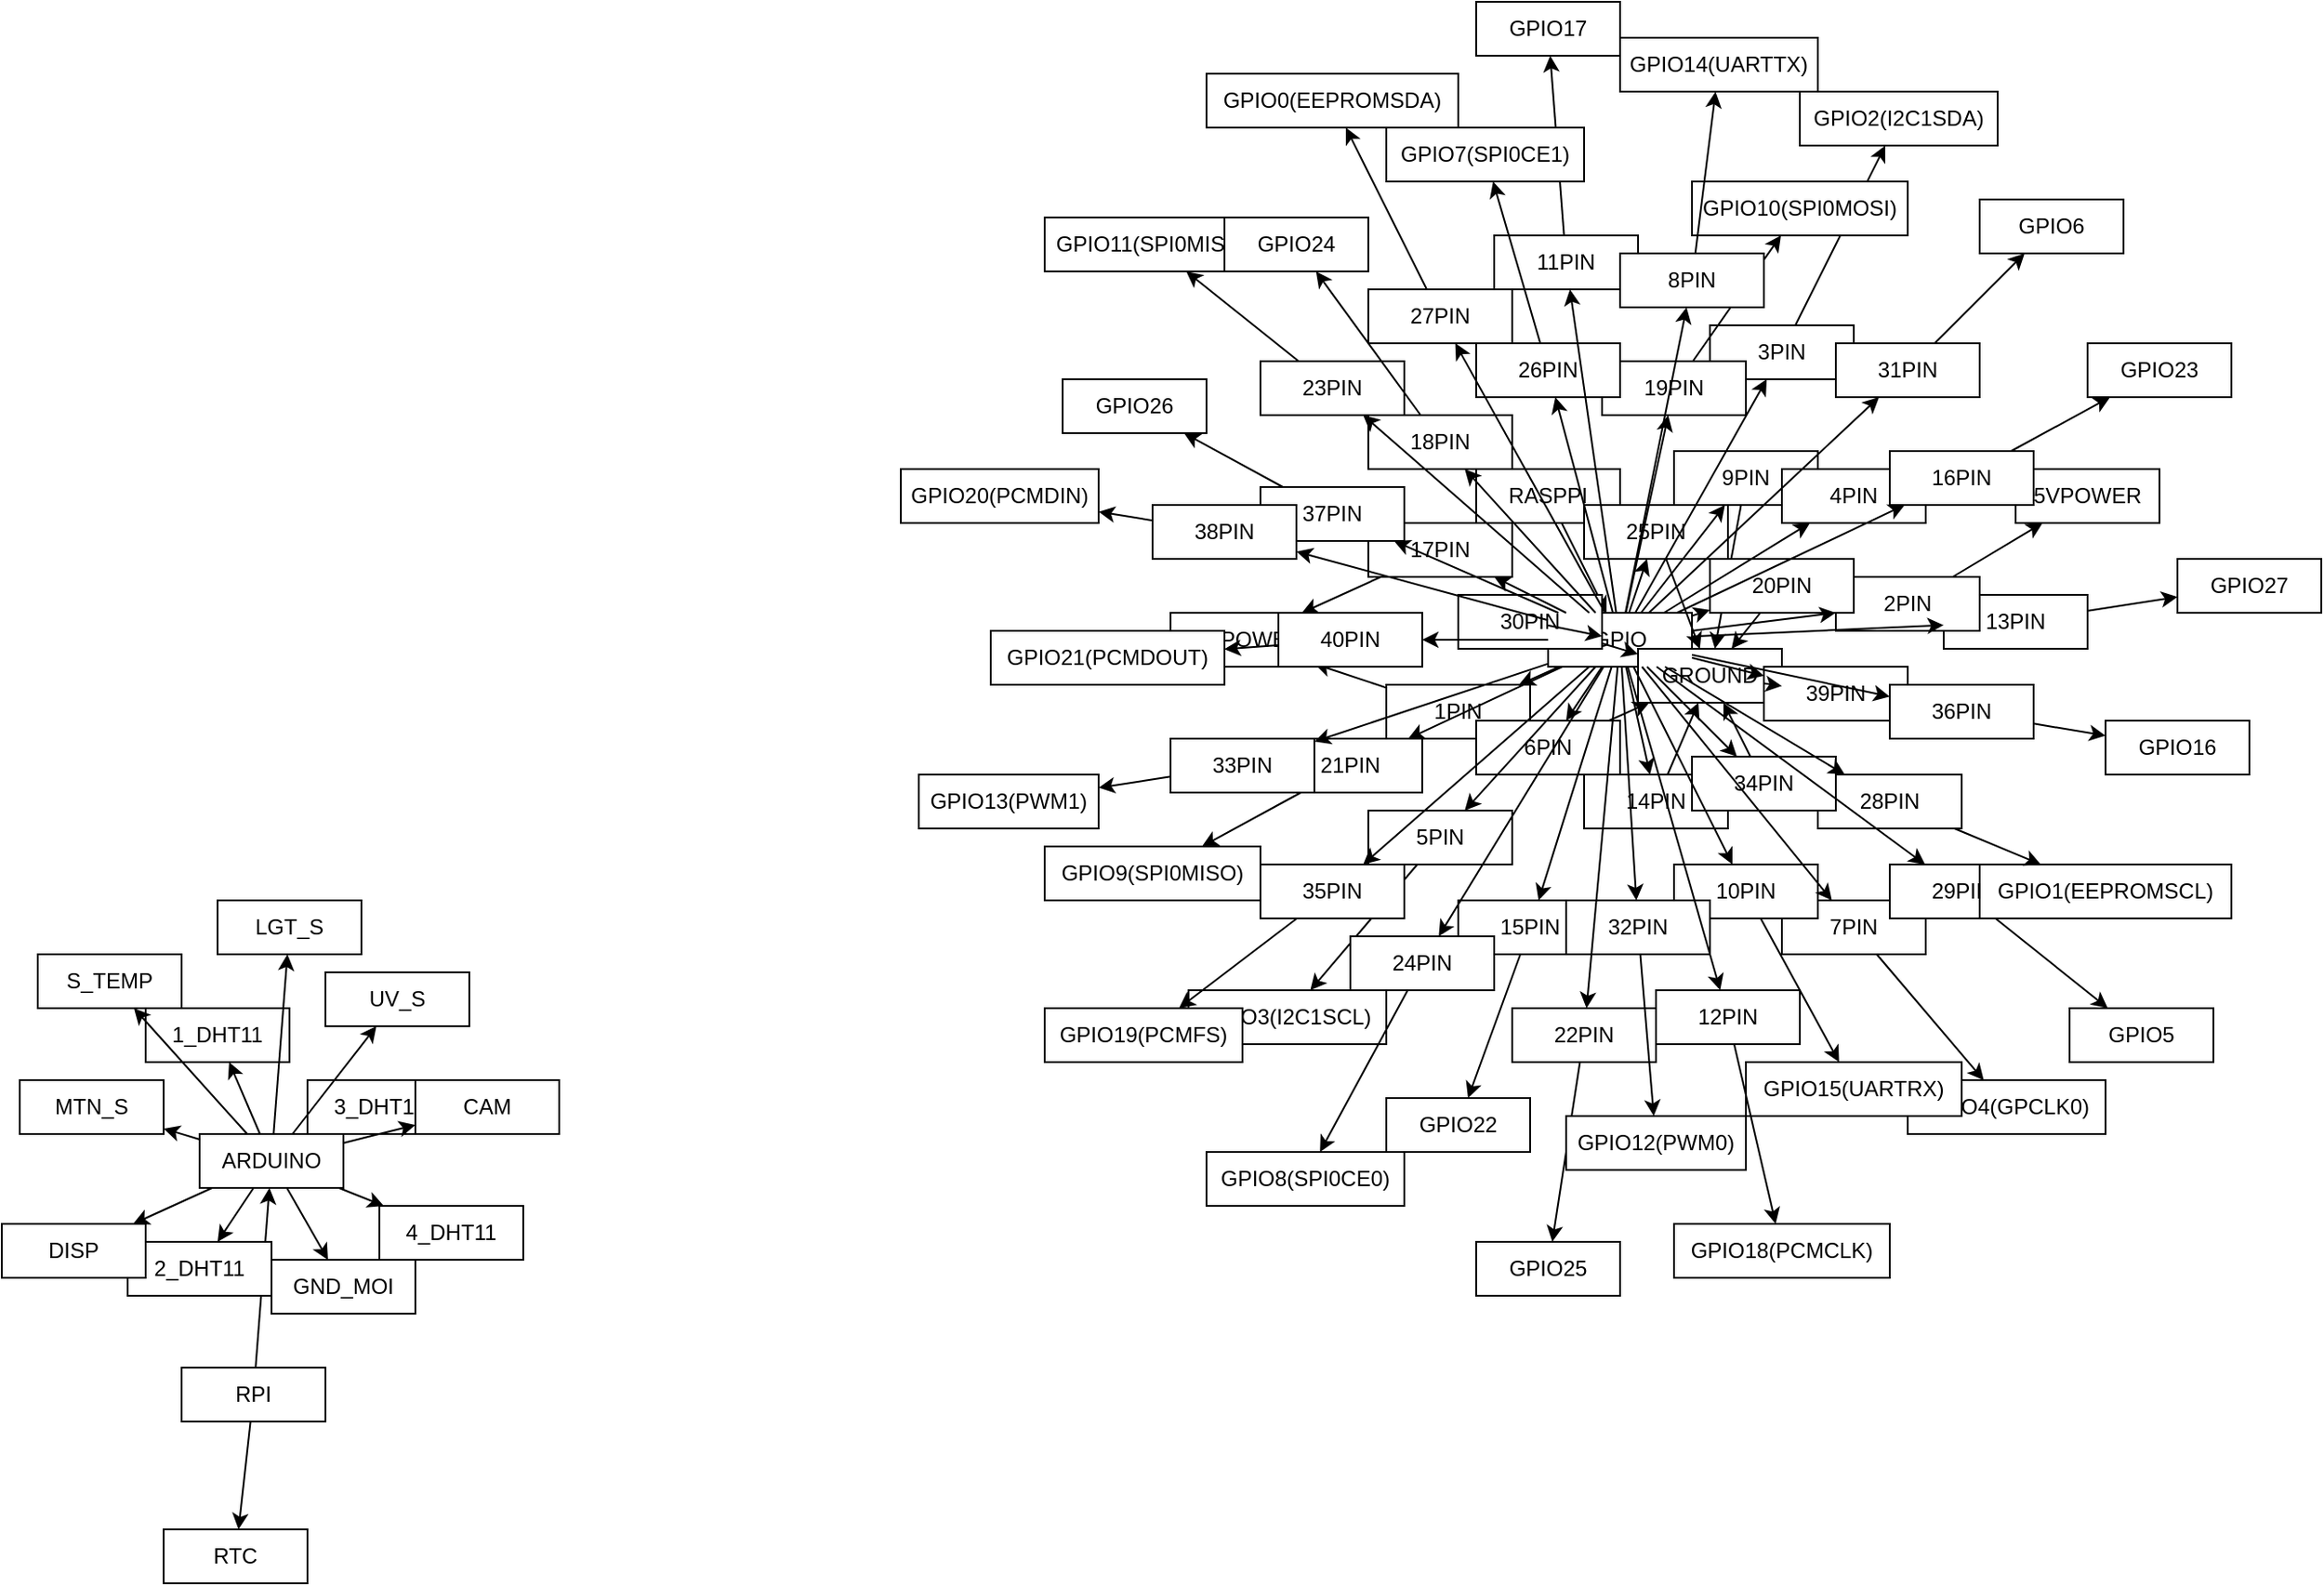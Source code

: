 <mxfile version="14.4.4" type="github">
  <diagram id="svGD0Zl9XuY4tjJWS1zV" name="Page-1">
    <mxGraphModel dx="2370" dy="1175" grid="1" gridSize="10" guides="1" tooltips="1" connect="1" arrows="1" fold="1" page="1" pageScale="1" pageWidth="850" pageHeight="1100" math="0" shadow="0">
      <root>
        <mxCell id="0" />
        <mxCell id="1" parent="0" />
        <mxCell id="pqWbWPmqw7E1unRh8ar--252" value="RASPPI" style="whiteSpace=wrap;html=1;" parent="1" vertex="1">
          <mxGeometry x="1030" y="336" width="80" height="30" as="geometry" />
        </mxCell>
        <mxCell id="pqWbWPmqw7E1unRh8ar--253" value="GPIO" style="whiteSpace=wrap;html=1;" parent="1" vertex="1">
          <mxGeometry x="1070" y="416" width="80" height="30" as="geometry" />
        </mxCell>
        <mxCell id="pqWbWPmqw7E1unRh8ar--254" value="" style="noEdgeStyle=1;" parent="1" source="pqWbWPmqw7E1unRh8ar--252" target="pqWbWPmqw7E1unRh8ar--253" edge="1">
          <mxGeometry x="-2846" y="-250" as="geometry" />
        </mxCell>
        <mxCell id="pqWbWPmqw7E1unRh8ar--255" value="1PIN" style="whiteSpace=wrap;html=1;" parent="1" vertex="1">
          <mxGeometry x="980" y="456" width="80" height="30" as="geometry" />
        </mxCell>
        <mxCell id="pqWbWPmqw7E1unRh8ar--256" value="3V3POWER" style="whiteSpace=wrap;html=1;" parent="1" vertex="1">
          <mxGeometry x="860" y="416" width="80" height="30" as="geometry" />
        </mxCell>
        <mxCell id="pqWbWPmqw7E1unRh8ar--257" value="" style="noEdgeStyle=1;" parent="1" source="pqWbWPmqw7E1unRh8ar--255" target="pqWbWPmqw7E1unRh8ar--256" edge="1">
          <mxGeometry x="-2846" y="-250" as="geometry" />
        </mxCell>
        <mxCell id="pqWbWPmqw7E1unRh8ar--258" value="3PIN" style="whiteSpace=wrap;html=1;" parent="1" vertex="1">
          <mxGeometry x="1160" y="256" width="80" height="30" as="geometry" />
        </mxCell>
        <mxCell id="pqWbWPmqw7E1unRh8ar--259" value="GPIO2(I2C1SDA)" style="whiteSpace=wrap;html=1;" parent="1" vertex="1">
          <mxGeometry x="1210" y="126" width="110" height="30" as="geometry" />
        </mxCell>
        <mxCell id="pqWbWPmqw7E1unRh8ar--260" value="" style="noEdgeStyle=1;" parent="1" source="pqWbWPmqw7E1unRh8ar--258" target="pqWbWPmqw7E1unRh8ar--259" edge="1">
          <mxGeometry x="-2846" y="-250" as="geometry" />
        </mxCell>
        <mxCell id="pqWbWPmqw7E1unRh8ar--261" value="5PIN" style="whiteSpace=wrap;html=1;" parent="1" vertex="1">
          <mxGeometry x="970" y="526" width="80" height="30" as="geometry" />
        </mxCell>
        <mxCell id="pqWbWPmqw7E1unRh8ar--262" value="GPIO3(I2C1SCL)" style="whiteSpace=wrap;html=1;" parent="1" vertex="1">
          <mxGeometry x="870" y="626" width="110" height="30" as="geometry" />
        </mxCell>
        <mxCell id="pqWbWPmqw7E1unRh8ar--263" value="" style="noEdgeStyle=1;" parent="1" source="pqWbWPmqw7E1unRh8ar--261" target="pqWbWPmqw7E1unRh8ar--262" edge="1">
          <mxGeometry x="-2846" y="-250" as="geometry" />
        </mxCell>
        <mxCell id="pqWbWPmqw7E1unRh8ar--264" value="7PIN" style="whiteSpace=wrap;html=1;" parent="1" vertex="1">
          <mxGeometry x="1200" y="576" width="80" height="30" as="geometry" />
        </mxCell>
        <mxCell id="pqWbWPmqw7E1unRh8ar--265" value="GPIO4(GPCLK0)" style="whiteSpace=wrap;html=1;" parent="1" vertex="1">
          <mxGeometry x="1270" y="676" width="110" height="30" as="geometry" />
        </mxCell>
        <mxCell id="pqWbWPmqw7E1unRh8ar--266" value="" style="noEdgeStyle=1;" parent="1" source="pqWbWPmqw7E1unRh8ar--264" target="pqWbWPmqw7E1unRh8ar--265" edge="1">
          <mxGeometry x="-2846" y="-250" as="geometry" />
        </mxCell>
        <mxCell id="pqWbWPmqw7E1unRh8ar--267" value="9PIN" style="whiteSpace=wrap;html=1;" parent="1" vertex="1">
          <mxGeometry x="1140" y="326" width="80" height="30" as="geometry" />
        </mxCell>
        <mxCell id="pqWbWPmqw7E1unRh8ar--268" value="GROUND" style="whiteSpace=wrap;html=1;" parent="1" vertex="1">
          <mxGeometry x="1120" y="436" width="80" height="30" as="geometry" />
        </mxCell>
        <mxCell id="pqWbWPmqw7E1unRh8ar--269" value="" style="noEdgeStyle=1;" parent="1" source="pqWbWPmqw7E1unRh8ar--267" target="pqWbWPmqw7E1unRh8ar--268" edge="1">
          <mxGeometry x="-2846" y="-250" as="geometry" />
        </mxCell>
        <mxCell id="pqWbWPmqw7E1unRh8ar--270" value="11PIN" style="whiteSpace=wrap;html=1;" parent="1" vertex="1">
          <mxGeometry x="1040" y="206" width="80" height="30" as="geometry" />
        </mxCell>
        <mxCell id="pqWbWPmqw7E1unRh8ar--271" value="GPIO17" style="whiteSpace=wrap;html=1;" parent="1" vertex="1">
          <mxGeometry x="1030" y="76" width="80" height="30" as="geometry" />
        </mxCell>
        <mxCell id="pqWbWPmqw7E1unRh8ar--272" value="" style="noEdgeStyle=1;" parent="1" source="pqWbWPmqw7E1unRh8ar--270" target="pqWbWPmqw7E1unRh8ar--271" edge="1">
          <mxGeometry x="-2846" y="-250" as="geometry" />
        </mxCell>
        <mxCell id="pqWbWPmqw7E1unRh8ar--273" value="13PIN" style="whiteSpace=wrap;html=1;" parent="1" vertex="1">
          <mxGeometry x="1290" y="406" width="80" height="30" as="geometry" />
        </mxCell>
        <mxCell id="pqWbWPmqw7E1unRh8ar--274" value="GPIO27" style="whiteSpace=wrap;html=1;" parent="1" vertex="1">
          <mxGeometry x="1420" y="386" width="80" height="30" as="geometry" />
        </mxCell>
        <mxCell id="pqWbWPmqw7E1unRh8ar--275" value="" style="noEdgeStyle=1;" parent="1" source="pqWbWPmqw7E1unRh8ar--273" target="pqWbWPmqw7E1unRh8ar--274" edge="1">
          <mxGeometry x="-2846" y="-250" as="geometry" />
        </mxCell>
        <mxCell id="pqWbWPmqw7E1unRh8ar--276" value="15PIN" style="whiteSpace=wrap;html=1;" parent="1" vertex="1">
          <mxGeometry x="1020" y="576" width="80" height="30" as="geometry" />
        </mxCell>
        <mxCell id="pqWbWPmqw7E1unRh8ar--277" value="GPIO22" style="whiteSpace=wrap;html=1;" parent="1" vertex="1">
          <mxGeometry x="980" y="686" width="80" height="30" as="geometry" />
        </mxCell>
        <mxCell id="pqWbWPmqw7E1unRh8ar--278" value="" style="noEdgeStyle=1;" parent="1" source="pqWbWPmqw7E1unRh8ar--276" target="pqWbWPmqw7E1unRh8ar--277" edge="1">
          <mxGeometry x="-2846" y="-250" as="geometry" />
        </mxCell>
        <mxCell id="pqWbWPmqw7E1unRh8ar--279" value="17PIN" style="whiteSpace=wrap;html=1;" parent="1" vertex="1">
          <mxGeometry x="970" y="366" width="80" height="30" as="geometry" />
        </mxCell>
        <mxCell id="pqWbWPmqw7E1unRh8ar--280" value="" style="noEdgeStyle=1;" parent="1" source="pqWbWPmqw7E1unRh8ar--279" target="pqWbWPmqw7E1unRh8ar--256" edge="1">
          <mxGeometry x="-2846" y="-250" as="geometry" />
        </mxCell>
        <mxCell id="pqWbWPmqw7E1unRh8ar--281" value="19PIN" style="whiteSpace=wrap;html=1;" parent="1" vertex="1">
          <mxGeometry x="1100" y="276" width="80" height="30" as="geometry" />
        </mxCell>
        <mxCell id="pqWbWPmqw7E1unRh8ar--282" value="GPIO10(SPI0MOSI)" style="whiteSpace=wrap;html=1;" parent="1" vertex="1">
          <mxGeometry x="1150" y="176" width="120" height="30" as="geometry" />
        </mxCell>
        <mxCell id="pqWbWPmqw7E1unRh8ar--283" value="" style="noEdgeStyle=1;" parent="1" source="pqWbWPmqw7E1unRh8ar--281" target="pqWbWPmqw7E1unRh8ar--282" edge="1">
          <mxGeometry x="-2846" y="-250" as="geometry" />
        </mxCell>
        <mxCell id="pqWbWPmqw7E1unRh8ar--284" value="21PIN" style="whiteSpace=wrap;html=1;" parent="1" vertex="1">
          <mxGeometry x="920" y="486" width="80" height="30" as="geometry" />
        </mxCell>
        <mxCell id="pqWbWPmqw7E1unRh8ar--285" value="GPIO9(SPI0MISO)" style="whiteSpace=wrap;html=1;" parent="1" vertex="1">
          <mxGeometry x="790" y="546" width="120" height="30" as="geometry" />
        </mxCell>
        <mxCell id="pqWbWPmqw7E1unRh8ar--286" value="" style="noEdgeStyle=1;" parent="1" source="pqWbWPmqw7E1unRh8ar--284" target="pqWbWPmqw7E1unRh8ar--285" edge="1">
          <mxGeometry x="-2846" y="-250" as="geometry" />
        </mxCell>
        <mxCell id="pqWbWPmqw7E1unRh8ar--287" value="23PIN" style="whiteSpace=wrap;html=1;" parent="1" vertex="1">
          <mxGeometry x="910" y="276" width="80" height="30" as="geometry" />
        </mxCell>
        <mxCell id="pqWbWPmqw7E1unRh8ar--288" value="GPIO11(SPI0MISO)" style="whiteSpace=wrap;html=1;" parent="1" vertex="1">
          <mxGeometry x="790" y="196" width="120" height="30" as="geometry" />
        </mxCell>
        <mxCell id="pqWbWPmqw7E1unRh8ar--289" value="" style="noEdgeStyle=1;" parent="1" source="pqWbWPmqw7E1unRh8ar--287" target="pqWbWPmqw7E1unRh8ar--288" edge="1">
          <mxGeometry x="-2846" y="-250" as="geometry" />
        </mxCell>
        <mxCell id="pqWbWPmqw7E1unRh8ar--290" value="25PIN" style="whiteSpace=wrap;html=1;" parent="1" vertex="1">
          <mxGeometry x="1090" y="356" width="80" height="30" as="geometry" />
        </mxCell>
        <mxCell id="pqWbWPmqw7E1unRh8ar--291" value="" style="noEdgeStyle=1;" parent="1" source="pqWbWPmqw7E1unRh8ar--290" target="pqWbWPmqw7E1unRh8ar--268" edge="1">
          <mxGeometry x="-2846" y="-250" as="geometry" />
        </mxCell>
        <mxCell id="pqWbWPmqw7E1unRh8ar--292" value="27PIN" style="whiteSpace=wrap;html=1;" parent="1" vertex="1">
          <mxGeometry x="970" y="236" width="80" height="30" as="geometry" />
        </mxCell>
        <mxCell id="pqWbWPmqw7E1unRh8ar--293" value="GPIO0(EEPROMSDA)" style="whiteSpace=wrap;html=1;" parent="1" vertex="1">
          <mxGeometry x="880" y="116" width="140" height="30" as="geometry" />
        </mxCell>
        <mxCell id="pqWbWPmqw7E1unRh8ar--294" value="" style="noEdgeStyle=1;" parent="1" source="pqWbWPmqw7E1unRh8ar--292" target="pqWbWPmqw7E1unRh8ar--293" edge="1">
          <mxGeometry x="-2846" y="-250" as="geometry" />
        </mxCell>
        <mxCell id="pqWbWPmqw7E1unRh8ar--295" value="29PIN" style="whiteSpace=wrap;html=1;" parent="1" vertex="1">
          <mxGeometry x="1260" y="556" width="80" height="30" as="geometry" />
        </mxCell>
        <mxCell id="pqWbWPmqw7E1unRh8ar--296" value="GPIO5" style="whiteSpace=wrap;html=1;" parent="1" vertex="1">
          <mxGeometry x="1360" y="636" width="80" height="30" as="geometry" />
        </mxCell>
        <mxCell id="pqWbWPmqw7E1unRh8ar--297" value="" style="noEdgeStyle=1;" parent="1" source="pqWbWPmqw7E1unRh8ar--295" target="pqWbWPmqw7E1unRh8ar--296" edge="1">
          <mxGeometry x="-2846" y="-250" as="geometry" />
        </mxCell>
        <mxCell id="pqWbWPmqw7E1unRh8ar--298" value="31PIN" style="whiteSpace=wrap;html=1;" parent="1" vertex="1">
          <mxGeometry x="1230" y="266" width="80" height="30" as="geometry" />
        </mxCell>
        <mxCell id="pqWbWPmqw7E1unRh8ar--299" value="GPIO6" style="whiteSpace=wrap;html=1;" parent="1" vertex="1">
          <mxGeometry x="1310" y="186" width="80" height="30" as="geometry" />
        </mxCell>
        <mxCell id="pqWbWPmqw7E1unRh8ar--300" value="" style="noEdgeStyle=1;" parent="1" source="pqWbWPmqw7E1unRh8ar--298" target="pqWbWPmqw7E1unRh8ar--299" edge="1">
          <mxGeometry x="-2846" y="-250" as="geometry" />
        </mxCell>
        <mxCell id="pqWbWPmqw7E1unRh8ar--301" value="33PIN" style="whiteSpace=wrap;html=1;" parent="1" vertex="1">
          <mxGeometry x="860" y="486" width="80" height="30" as="geometry" />
        </mxCell>
        <mxCell id="pqWbWPmqw7E1unRh8ar--302" value="GPIO13(PWM1)" style="whiteSpace=wrap;html=1;" parent="1" vertex="1">
          <mxGeometry x="720" y="506" width="100" height="30" as="geometry" />
        </mxCell>
        <mxCell id="pqWbWPmqw7E1unRh8ar--303" value="" style="noEdgeStyle=1;" parent="1" source="pqWbWPmqw7E1unRh8ar--301" target="pqWbWPmqw7E1unRh8ar--302" edge="1">
          <mxGeometry x="-2846" y="-250" as="geometry" />
        </mxCell>
        <mxCell id="pqWbWPmqw7E1unRh8ar--304" value="35PIN" style="whiteSpace=wrap;html=1;" parent="1" vertex="1">
          <mxGeometry x="910" y="556" width="80" height="30" as="geometry" />
        </mxCell>
        <mxCell id="pqWbWPmqw7E1unRh8ar--305" value="GPIO19(PCMFS)" style="whiteSpace=wrap;html=1;" parent="1" vertex="1">
          <mxGeometry x="790" y="636" width="110" height="30" as="geometry" />
        </mxCell>
        <mxCell id="pqWbWPmqw7E1unRh8ar--306" value="" style="noEdgeStyle=1;" parent="1" source="pqWbWPmqw7E1unRh8ar--304" target="pqWbWPmqw7E1unRh8ar--305" edge="1">
          <mxGeometry x="-2846" y="-250" as="geometry" />
        </mxCell>
        <mxCell id="pqWbWPmqw7E1unRh8ar--307" value="37PIN" style="whiteSpace=wrap;html=1;" parent="1" vertex="1">
          <mxGeometry x="910" y="346" width="80" height="30" as="geometry" />
        </mxCell>
        <mxCell id="pqWbWPmqw7E1unRh8ar--308" value="GPIO26" style="whiteSpace=wrap;html=1;" parent="1" vertex="1">
          <mxGeometry x="800" y="286" width="80" height="30" as="geometry" />
        </mxCell>
        <mxCell id="pqWbWPmqw7E1unRh8ar--309" value="" style="noEdgeStyle=1;" parent="1" source="pqWbWPmqw7E1unRh8ar--307" target="pqWbWPmqw7E1unRh8ar--308" edge="1">
          <mxGeometry x="-2846" y="-250" as="geometry" />
        </mxCell>
        <mxCell id="pqWbWPmqw7E1unRh8ar--310" value="39PIN" style="whiteSpace=wrap;html=1;" parent="1" vertex="1">
          <mxGeometry x="1190" y="446" width="80" height="30" as="geometry" />
        </mxCell>
        <mxCell id="pqWbWPmqw7E1unRh8ar--311" value="" style="noEdgeStyle=1;" parent="1" source="pqWbWPmqw7E1unRh8ar--310" target="pqWbWPmqw7E1unRh8ar--268" edge="1">
          <mxGeometry x="-2846" y="-250" as="geometry" />
        </mxCell>
        <mxCell id="pqWbWPmqw7E1unRh8ar--312" value="2PIN" style="whiteSpace=wrap;html=1;" parent="1" vertex="1">
          <mxGeometry x="1230" y="396" width="80" height="30" as="geometry" />
        </mxCell>
        <mxCell id="pqWbWPmqw7E1unRh8ar--313" value="5VPOWER" style="whiteSpace=wrap;html=1;" parent="1" vertex="1">
          <mxGeometry x="1330" y="336" width="80" height="30" as="geometry" />
        </mxCell>
        <mxCell id="pqWbWPmqw7E1unRh8ar--314" value="" style="noEdgeStyle=1;" parent="1" source="pqWbWPmqw7E1unRh8ar--312" target="pqWbWPmqw7E1unRh8ar--313" edge="1">
          <mxGeometry x="-2846" y="-250" as="geometry" />
        </mxCell>
        <mxCell id="pqWbWPmqw7E1unRh8ar--315" value="4PIN" style="whiteSpace=wrap;html=1;" parent="1" vertex="1">
          <mxGeometry x="1200" y="336" width="80" height="30" as="geometry" />
        </mxCell>
        <mxCell id="pqWbWPmqw7E1unRh8ar--316" value="" style="noEdgeStyle=1;" parent="1" source="pqWbWPmqw7E1unRh8ar--315" target="pqWbWPmqw7E1unRh8ar--313" edge="1">
          <mxGeometry x="-2846" y="-250" as="geometry" />
        </mxCell>
        <mxCell id="pqWbWPmqw7E1unRh8ar--317" value="6PIN" style="whiteSpace=wrap;html=1;" parent="1" vertex="1">
          <mxGeometry x="1030" y="476" width="80" height="30" as="geometry" />
        </mxCell>
        <mxCell id="pqWbWPmqw7E1unRh8ar--318" value="" style="noEdgeStyle=1;" parent="1" source="pqWbWPmqw7E1unRh8ar--317" target="pqWbWPmqw7E1unRh8ar--268" edge="1">
          <mxGeometry x="-2846" y="-250" as="geometry" />
        </mxCell>
        <mxCell id="pqWbWPmqw7E1unRh8ar--319" value="8PIN" style="whiteSpace=wrap;html=1;" parent="1" vertex="1">
          <mxGeometry x="1110" y="216" width="80" height="30" as="geometry" />
        </mxCell>
        <mxCell id="pqWbWPmqw7E1unRh8ar--320" value="GPIO14(UARTTX)" style="whiteSpace=wrap;html=1;" parent="1" vertex="1">
          <mxGeometry x="1110" y="96" width="110" height="30" as="geometry" />
        </mxCell>
        <mxCell id="pqWbWPmqw7E1unRh8ar--321" value="" style="noEdgeStyle=1;" parent="1" source="pqWbWPmqw7E1unRh8ar--319" target="pqWbWPmqw7E1unRh8ar--320" edge="1">
          <mxGeometry x="-2846" y="-250" as="geometry" />
        </mxCell>
        <mxCell id="pqWbWPmqw7E1unRh8ar--322" value="10PIN" style="whiteSpace=wrap;html=1;" parent="1" vertex="1">
          <mxGeometry x="1140" y="556" width="80" height="30" as="geometry" />
        </mxCell>
        <mxCell id="pqWbWPmqw7E1unRh8ar--323" value="GPIO15(UARTRX)" style="whiteSpace=wrap;html=1;" parent="1" vertex="1">
          <mxGeometry x="1180" y="666" width="120" height="30" as="geometry" />
        </mxCell>
        <mxCell id="pqWbWPmqw7E1unRh8ar--324" value="" style="noEdgeStyle=1;" parent="1" source="pqWbWPmqw7E1unRh8ar--322" target="pqWbWPmqw7E1unRh8ar--323" edge="1">
          <mxGeometry x="-2846" y="-250" as="geometry" />
        </mxCell>
        <mxCell id="pqWbWPmqw7E1unRh8ar--325" value="12PIN" style="whiteSpace=wrap;html=1;" parent="1" vertex="1">
          <mxGeometry x="1130" y="626" width="80" height="30" as="geometry" />
        </mxCell>
        <mxCell id="pqWbWPmqw7E1unRh8ar--326" value="GPIO18(PCMCLK)" style="whiteSpace=wrap;html=1;" parent="1" vertex="1">
          <mxGeometry x="1140" y="756" width="120" height="30" as="geometry" />
        </mxCell>
        <mxCell id="pqWbWPmqw7E1unRh8ar--327" value="" style="noEdgeStyle=1;" parent="1" source="pqWbWPmqw7E1unRh8ar--325" target="pqWbWPmqw7E1unRh8ar--326" edge="1">
          <mxGeometry x="-2846" y="-250" as="geometry" />
        </mxCell>
        <mxCell id="pqWbWPmqw7E1unRh8ar--328" value="14PIN" style="whiteSpace=wrap;html=1;" parent="1" vertex="1">
          <mxGeometry x="1090" y="506" width="80" height="30" as="geometry" />
        </mxCell>
        <mxCell id="pqWbWPmqw7E1unRh8ar--329" value="" style="noEdgeStyle=1;" parent="1" source="pqWbWPmqw7E1unRh8ar--328" target="pqWbWPmqw7E1unRh8ar--268" edge="1">
          <mxGeometry x="-2846" y="-250" as="geometry" />
        </mxCell>
        <mxCell id="pqWbWPmqw7E1unRh8ar--330" value="16PIN" style="whiteSpace=wrap;html=1;" parent="1" vertex="1">
          <mxGeometry x="1260" y="326" width="80" height="30" as="geometry" />
        </mxCell>
        <mxCell id="pqWbWPmqw7E1unRh8ar--331" value="GPIO23" style="whiteSpace=wrap;html=1;" parent="1" vertex="1">
          <mxGeometry x="1370" y="266" width="80" height="30" as="geometry" />
        </mxCell>
        <mxCell id="pqWbWPmqw7E1unRh8ar--332" value="" style="noEdgeStyle=1;" parent="1" source="pqWbWPmqw7E1unRh8ar--330" target="pqWbWPmqw7E1unRh8ar--331" edge="1">
          <mxGeometry x="-2846" y="-250" as="geometry" />
        </mxCell>
        <mxCell id="pqWbWPmqw7E1unRh8ar--333" value="18PIN" style="whiteSpace=wrap;html=1;" parent="1" vertex="1">
          <mxGeometry x="970" y="306" width="80" height="30" as="geometry" />
        </mxCell>
        <mxCell id="pqWbWPmqw7E1unRh8ar--334" value="GPIO24" style="whiteSpace=wrap;html=1;" parent="1" vertex="1">
          <mxGeometry x="890" y="196" width="80" height="30" as="geometry" />
        </mxCell>
        <mxCell id="pqWbWPmqw7E1unRh8ar--335" value="" style="noEdgeStyle=1;" parent="1" source="pqWbWPmqw7E1unRh8ar--333" target="pqWbWPmqw7E1unRh8ar--334" edge="1">
          <mxGeometry x="-2846" y="-250" as="geometry" />
        </mxCell>
        <mxCell id="pqWbWPmqw7E1unRh8ar--336" value="20PIN" style="whiteSpace=wrap;html=1;" parent="1" vertex="1">
          <mxGeometry x="1160" y="386" width="80" height="30" as="geometry" />
        </mxCell>
        <mxCell id="pqWbWPmqw7E1unRh8ar--337" value="" style="noEdgeStyle=1;" parent="1" source="pqWbWPmqw7E1unRh8ar--336" target="pqWbWPmqw7E1unRh8ar--268" edge="1">
          <mxGeometry x="-2846" y="-250" as="geometry" />
        </mxCell>
        <mxCell id="pqWbWPmqw7E1unRh8ar--338" value="22PIN" style="whiteSpace=wrap;html=1;" parent="1" vertex="1">
          <mxGeometry x="1050" y="636" width="80" height="30" as="geometry" />
        </mxCell>
        <mxCell id="pqWbWPmqw7E1unRh8ar--339" value="GPIO25" style="whiteSpace=wrap;html=1;" parent="1" vertex="1">
          <mxGeometry x="1030" y="766" width="80" height="30" as="geometry" />
        </mxCell>
        <mxCell id="pqWbWPmqw7E1unRh8ar--340" value="" style="noEdgeStyle=1;" parent="1" source="pqWbWPmqw7E1unRh8ar--338" target="pqWbWPmqw7E1unRh8ar--339" edge="1">
          <mxGeometry x="-2846" y="-250" as="geometry" />
        </mxCell>
        <mxCell id="pqWbWPmqw7E1unRh8ar--341" value="24PIN" style="whiteSpace=wrap;html=1;" parent="1" vertex="1">
          <mxGeometry x="960" y="596" width="80" height="30" as="geometry" />
        </mxCell>
        <mxCell id="pqWbWPmqw7E1unRh8ar--342" value="GPIO8(SPI0CE0)" style="whiteSpace=wrap;html=1;" parent="1" vertex="1">
          <mxGeometry x="880" y="716" width="110" height="30" as="geometry" />
        </mxCell>
        <mxCell id="pqWbWPmqw7E1unRh8ar--343" value="" style="noEdgeStyle=1;" parent="1" source="pqWbWPmqw7E1unRh8ar--341" target="pqWbWPmqw7E1unRh8ar--342" edge="1">
          <mxGeometry x="-2846" y="-250" as="geometry" />
        </mxCell>
        <mxCell id="pqWbWPmqw7E1unRh8ar--344" value="26PIN" style="whiteSpace=wrap;html=1;" parent="1" vertex="1">
          <mxGeometry x="1030" y="266" width="80" height="30" as="geometry" />
        </mxCell>
        <mxCell id="pqWbWPmqw7E1unRh8ar--345" value="GPIO7(SPI0CE1)" style="whiteSpace=wrap;html=1;" parent="1" vertex="1">
          <mxGeometry x="980" y="146" width="110" height="30" as="geometry" />
        </mxCell>
        <mxCell id="pqWbWPmqw7E1unRh8ar--346" value="" style="noEdgeStyle=1;" parent="1" source="pqWbWPmqw7E1unRh8ar--344" target="pqWbWPmqw7E1unRh8ar--345" edge="1">
          <mxGeometry x="-2846" y="-250" as="geometry" />
        </mxCell>
        <mxCell id="pqWbWPmqw7E1unRh8ar--347" value="28PIN" style="whiteSpace=wrap;html=1;" parent="1" vertex="1">
          <mxGeometry x="1220" y="506" width="80" height="30" as="geometry" />
        </mxCell>
        <mxCell id="pqWbWPmqw7E1unRh8ar--348" value="GPIO1(EEPROMSCL)" style="whiteSpace=wrap;html=1;" parent="1" vertex="1">
          <mxGeometry x="1310" y="556" width="140" height="30" as="geometry" />
        </mxCell>
        <mxCell id="pqWbWPmqw7E1unRh8ar--349" value="" style="noEdgeStyle=1;" parent="1" source="pqWbWPmqw7E1unRh8ar--347" target="pqWbWPmqw7E1unRh8ar--348" edge="1">
          <mxGeometry x="-2846" y="-250" as="geometry" />
        </mxCell>
        <mxCell id="pqWbWPmqw7E1unRh8ar--350" value="30PIN" style="whiteSpace=wrap;html=1;" parent="1" vertex="1">
          <mxGeometry x="1020" y="406" width="80" height="30" as="geometry" />
        </mxCell>
        <mxCell id="pqWbWPmqw7E1unRh8ar--351" value="" style="noEdgeStyle=1;" parent="1" source="pqWbWPmqw7E1unRh8ar--350" target="pqWbWPmqw7E1unRh8ar--268" edge="1">
          <mxGeometry x="-2846" y="-250" as="geometry" />
        </mxCell>
        <mxCell id="pqWbWPmqw7E1unRh8ar--352" value="32PIN" style="whiteSpace=wrap;html=1;" parent="1" vertex="1">
          <mxGeometry x="1080" y="576" width="80" height="30" as="geometry" />
        </mxCell>
        <mxCell id="pqWbWPmqw7E1unRh8ar--353" value="GPIO12(PWM0)" style="whiteSpace=wrap;html=1;" parent="1" vertex="1">
          <mxGeometry x="1080" y="696" width="100" height="30" as="geometry" />
        </mxCell>
        <mxCell id="pqWbWPmqw7E1unRh8ar--354" value="" style="noEdgeStyle=1;" parent="1" source="pqWbWPmqw7E1unRh8ar--352" target="pqWbWPmqw7E1unRh8ar--353" edge="1">
          <mxGeometry x="-2846" y="-250" as="geometry" />
        </mxCell>
        <mxCell id="pqWbWPmqw7E1unRh8ar--355" value="34PIN" style="whiteSpace=wrap;html=1;" parent="1" vertex="1">
          <mxGeometry x="1150" y="496" width="80" height="30" as="geometry" />
        </mxCell>
        <mxCell id="pqWbWPmqw7E1unRh8ar--356" value="" style="noEdgeStyle=1;" parent="1" source="pqWbWPmqw7E1unRh8ar--355" target="pqWbWPmqw7E1unRh8ar--268" edge="1">
          <mxGeometry x="-2846" y="-250" as="geometry" />
        </mxCell>
        <mxCell id="pqWbWPmqw7E1unRh8ar--357" value="36PIN" style="whiteSpace=wrap;html=1;" parent="1" vertex="1">
          <mxGeometry x="1260" y="456" width="80" height="30" as="geometry" />
        </mxCell>
        <mxCell id="pqWbWPmqw7E1unRh8ar--358" value="GPIO16" style="whiteSpace=wrap;html=1;" parent="1" vertex="1">
          <mxGeometry x="1380" y="476" width="80" height="30" as="geometry" />
        </mxCell>
        <mxCell id="pqWbWPmqw7E1unRh8ar--359" value="" style="noEdgeStyle=1;" parent="1" source="pqWbWPmqw7E1unRh8ar--357" target="pqWbWPmqw7E1unRh8ar--358" edge="1">
          <mxGeometry x="-2846" y="-250" as="geometry" />
        </mxCell>
        <mxCell id="pqWbWPmqw7E1unRh8ar--360" value="38PIN" style="whiteSpace=wrap;html=1;" parent="1" vertex="1">
          <mxGeometry x="850" y="356" width="80" height="30" as="geometry" />
        </mxCell>
        <mxCell id="pqWbWPmqw7E1unRh8ar--361" value="GPIO20(PCMDIN)" style="whiteSpace=wrap;html=1;" parent="1" vertex="1">
          <mxGeometry x="710" y="336" width="110" height="30" as="geometry" />
        </mxCell>
        <mxCell id="pqWbWPmqw7E1unRh8ar--362" value="" style="noEdgeStyle=1;" parent="1" source="pqWbWPmqw7E1unRh8ar--360" target="pqWbWPmqw7E1unRh8ar--361" edge="1">
          <mxGeometry x="-2846" y="-250" as="geometry" />
        </mxCell>
        <mxCell id="pqWbWPmqw7E1unRh8ar--363" value="40PIN" style="whiteSpace=wrap;html=1;" parent="1" vertex="1">
          <mxGeometry x="920" y="416" width="80" height="30" as="geometry" />
        </mxCell>
        <mxCell id="pqWbWPmqw7E1unRh8ar--364" value="GPIO21(PCMDOUT)" style="whiteSpace=wrap;html=1;" parent="1" vertex="1">
          <mxGeometry x="760" y="426" width="130" height="30" as="geometry" />
        </mxCell>
        <mxCell id="pqWbWPmqw7E1unRh8ar--365" value="" style="noEdgeStyle=1;" parent="1" source="pqWbWPmqw7E1unRh8ar--363" target="pqWbWPmqw7E1unRh8ar--364" edge="1">
          <mxGeometry x="-2846" y="-250" as="geometry" />
        </mxCell>
        <mxCell id="pqWbWPmqw7E1unRh8ar--366" value="" style="noEdgeStyle=1;" parent="1" source="pqWbWPmqw7E1unRh8ar--253" target="pqWbWPmqw7E1unRh8ar--255" edge="1">
          <mxGeometry x="-2846" y="-250" as="geometry" />
        </mxCell>
        <mxCell id="pqWbWPmqw7E1unRh8ar--367" value="" style="noEdgeStyle=1;" parent="1" source="pqWbWPmqw7E1unRh8ar--253" target="pqWbWPmqw7E1unRh8ar--258" edge="1">
          <mxGeometry x="-2846" y="-250" as="geometry" />
        </mxCell>
        <mxCell id="pqWbWPmqw7E1unRh8ar--368" value="" style="noEdgeStyle=1;" parent="1" source="pqWbWPmqw7E1unRh8ar--253" target="pqWbWPmqw7E1unRh8ar--261" edge="1">
          <mxGeometry x="-2846" y="-250" as="geometry" />
        </mxCell>
        <mxCell id="pqWbWPmqw7E1unRh8ar--369" value="" style="noEdgeStyle=1;" parent="1" source="pqWbWPmqw7E1unRh8ar--253" target="pqWbWPmqw7E1unRh8ar--264" edge="1">
          <mxGeometry x="-2846" y="-250" as="geometry" />
        </mxCell>
        <mxCell id="pqWbWPmqw7E1unRh8ar--370" value="" style="noEdgeStyle=1;" parent="1" source="pqWbWPmqw7E1unRh8ar--253" target="pqWbWPmqw7E1unRh8ar--267" edge="1">
          <mxGeometry x="-2846" y="-250" as="geometry" />
        </mxCell>
        <mxCell id="pqWbWPmqw7E1unRh8ar--371" value="" style="noEdgeStyle=1;" parent="1" source="pqWbWPmqw7E1unRh8ar--253" target="pqWbWPmqw7E1unRh8ar--270" edge="1">
          <mxGeometry x="-2846" y="-250" as="geometry" />
        </mxCell>
        <mxCell id="pqWbWPmqw7E1unRh8ar--372" value="" style="noEdgeStyle=1;" parent="1" source="pqWbWPmqw7E1unRh8ar--253" target="pqWbWPmqw7E1unRh8ar--273" edge="1">
          <mxGeometry x="-2846" y="-250" as="geometry" />
        </mxCell>
        <mxCell id="pqWbWPmqw7E1unRh8ar--373" value="" style="noEdgeStyle=1;" parent="1" source="pqWbWPmqw7E1unRh8ar--253" target="pqWbWPmqw7E1unRh8ar--276" edge="1">
          <mxGeometry x="-2846" y="-250" as="geometry" />
        </mxCell>
        <mxCell id="pqWbWPmqw7E1unRh8ar--374" value="" style="noEdgeStyle=1;" parent="1" source="pqWbWPmqw7E1unRh8ar--253" target="pqWbWPmqw7E1unRh8ar--279" edge="1">
          <mxGeometry x="-2846" y="-250" as="geometry" />
        </mxCell>
        <mxCell id="pqWbWPmqw7E1unRh8ar--375" value="" style="noEdgeStyle=1;" parent="1" source="pqWbWPmqw7E1unRh8ar--253" target="pqWbWPmqw7E1unRh8ar--281" edge="1">
          <mxGeometry x="-2846" y="-250" as="geometry" />
        </mxCell>
        <mxCell id="pqWbWPmqw7E1unRh8ar--376" value="" style="noEdgeStyle=1;" parent="1" source="pqWbWPmqw7E1unRh8ar--253" target="pqWbWPmqw7E1unRh8ar--284" edge="1">
          <mxGeometry x="-2846" y="-250" as="geometry" />
        </mxCell>
        <mxCell id="pqWbWPmqw7E1unRh8ar--377" value="" style="noEdgeStyle=1;" parent="1" source="pqWbWPmqw7E1unRh8ar--253" target="pqWbWPmqw7E1unRh8ar--287" edge="1">
          <mxGeometry x="-2846" y="-250" as="geometry" />
        </mxCell>
        <mxCell id="pqWbWPmqw7E1unRh8ar--378" value="" style="noEdgeStyle=1;" parent="1" source="pqWbWPmqw7E1unRh8ar--253" target="pqWbWPmqw7E1unRh8ar--290" edge="1">
          <mxGeometry x="-2846" y="-250" as="geometry" />
        </mxCell>
        <mxCell id="pqWbWPmqw7E1unRh8ar--379" value="" style="noEdgeStyle=1;" parent="1" source="pqWbWPmqw7E1unRh8ar--253" target="pqWbWPmqw7E1unRh8ar--292" edge="1">
          <mxGeometry x="-2846" y="-250" as="geometry" />
        </mxCell>
        <mxCell id="pqWbWPmqw7E1unRh8ar--380" value="" style="noEdgeStyle=1;" parent="1" source="pqWbWPmqw7E1unRh8ar--253" target="pqWbWPmqw7E1unRh8ar--295" edge="1">
          <mxGeometry x="-2846" y="-250" as="geometry" />
        </mxCell>
        <mxCell id="pqWbWPmqw7E1unRh8ar--381" value="" style="noEdgeStyle=1;" parent="1" source="pqWbWPmqw7E1unRh8ar--253" target="pqWbWPmqw7E1unRh8ar--298" edge="1">
          <mxGeometry x="-2846" y="-250" as="geometry" />
        </mxCell>
        <mxCell id="pqWbWPmqw7E1unRh8ar--382" value="" style="noEdgeStyle=1;" parent="1" source="pqWbWPmqw7E1unRh8ar--253" target="pqWbWPmqw7E1unRh8ar--301" edge="1">
          <mxGeometry x="-2846" y="-250" as="geometry" />
        </mxCell>
        <mxCell id="pqWbWPmqw7E1unRh8ar--383" value="" style="noEdgeStyle=1;" parent="1" source="pqWbWPmqw7E1unRh8ar--253" target="pqWbWPmqw7E1unRh8ar--304" edge="1">
          <mxGeometry x="-2846" y="-250" as="geometry" />
        </mxCell>
        <mxCell id="pqWbWPmqw7E1unRh8ar--384" value="" style="noEdgeStyle=1;" parent="1" source="pqWbWPmqw7E1unRh8ar--253" target="pqWbWPmqw7E1unRh8ar--307" edge="1">
          <mxGeometry x="-2846" y="-250" as="geometry" />
        </mxCell>
        <mxCell id="pqWbWPmqw7E1unRh8ar--385" value="" style="noEdgeStyle=1;" parent="1" source="pqWbWPmqw7E1unRh8ar--253" target="pqWbWPmqw7E1unRh8ar--310" edge="1">
          <mxGeometry x="-2846" y="-250" as="geometry" />
        </mxCell>
        <mxCell id="pqWbWPmqw7E1unRh8ar--386" value="" style="noEdgeStyle=1;" parent="1" source="pqWbWPmqw7E1unRh8ar--253" target="pqWbWPmqw7E1unRh8ar--312" edge="1">
          <mxGeometry x="-2846" y="-250" as="geometry" />
        </mxCell>
        <mxCell id="pqWbWPmqw7E1unRh8ar--387" value="" style="noEdgeStyle=1;" parent="1" source="pqWbWPmqw7E1unRh8ar--253" target="pqWbWPmqw7E1unRh8ar--315" edge="1">
          <mxGeometry x="-2846" y="-250" as="geometry" />
        </mxCell>
        <mxCell id="pqWbWPmqw7E1unRh8ar--388" value="" style="noEdgeStyle=1;" parent="1" source="pqWbWPmqw7E1unRh8ar--253" target="pqWbWPmqw7E1unRh8ar--317" edge="1">
          <mxGeometry x="-2846" y="-250" as="geometry" />
        </mxCell>
        <mxCell id="pqWbWPmqw7E1unRh8ar--389" value="" style="noEdgeStyle=1;" parent="1" source="pqWbWPmqw7E1unRh8ar--253" target="pqWbWPmqw7E1unRh8ar--319" edge="1">
          <mxGeometry x="-2846" y="-250" as="geometry" />
        </mxCell>
        <mxCell id="pqWbWPmqw7E1unRh8ar--390" value="" style="noEdgeStyle=1;" parent="1" source="pqWbWPmqw7E1unRh8ar--253" target="pqWbWPmqw7E1unRh8ar--322" edge="1">
          <mxGeometry x="-2846" y="-250" as="geometry" />
        </mxCell>
        <mxCell id="pqWbWPmqw7E1unRh8ar--391" value="" style="noEdgeStyle=1;" parent="1" source="pqWbWPmqw7E1unRh8ar--253" target="pqWbWPmqw7E1unRh8ar--325" edge="1">
          <mxGeometry x="-2846" y="-250" as="geometry" />
        </mxCell>
        <mxCell id="pqWbWPmqw7E1unRh8ar--392" value="" style="noEdgeStyle=1;" parent="1" source="pqWbWPmqw7E1unRh8ar--253" target="pqWbWPmqw7E1unRh8ar--328" edge="1">
          <mxGeometry x="-2846" y="-250" as="geometry" />
        </mxCell>
        <mxCell id="pqWbWPmqw7E1unRh8ar--393" value="" style="noEdgeStyle=1;" parent="1" source="pqWbWPmqw7E1unRh8ar--253" target="pqWbWPmqw7E1unRh8ar--330" edge="1">
          <mxGeometry x="-2846" y="-250" as="geometry" />
        </mxCell>
        <mxCell id="pqWbWPmqw7E1unRh8ar--394" value="" style="noEdgeStyle=1;" parent="1" source="pqWbWPmqw7E1unRh8ar--253" target="pqWbWPmqw7E1unRh8ar--333" edge="1">
          <mxGeometry x="-2846" y="-250" as="geometry" />
        </mxCell>
        <mxCell id="pqWbWPmqw7E1unRh8ar--395" value="" style="noEdgeStyle=1;" parent="1" source="pqWbWPmqw7E1unRh8ar--253" target="pqWbWPmqw7E1unRh8ar--336" edge="1">
          <mxGeometry x="-2846" y="-250" as="geometry" />
        </mxCell>
        <mxCell id="pqWbWPmqw7E1unRh8ar--396" value="" style="noEdgeStyle=1;" parent="1" source="pqWbWPmqw7E1unRh8ar--253" target="pqWbWPmqw7E1unRh8ar--338" edge="1">
          <mxGeometry x="-2846" y="-250" as="geometry" />
        </mxCell>
        <mxCell id="pqWbWPmqw7E1unRh8ar--397" value="" style="noEdgeStyle=1;" parent="1" source="pqWbWPmqw7E1unRh8ar--253" target="pqWbWPmqw7E1unRh8ar--341" edge="1">
          <mxGeometry x="-2846" y="-250" as="geometry" />
        </mxCell>
        <mxCell id="pqWbWPmqw7E1unRh8ar--398" value="" style="noEdgeStyle=1;" parent="1" source="pqWbWPmqw7E1unRh8ar--253" target="pqWbWPmqw7E1unRh8ar--344" edge="1">
          <mxGeometry x="-2846" y="-250" as="geometry" />
        </mxCell>
        <mxCell id="pqWbWPmqw7E1unRh8ar--399" value="" style="noEdgeStyle=1;" parent="1" source="pqWbWPmqw7E1unRh8ar--253" target="pqWbWPmqw7E1unRh8ar--347" edge="1">
          <mxGeometry x="-2846" y="-250" as="geometry" />
        </mxCell>
        <mxCell id="pqWbWPmqw7E1unRh8ar--400" value="" style="noEdgeStyle=1;" parent="1" source="pqWbWPmqw7E1unRh8ar--253" target="pqWbWPmqw7E1unRh8ar--350" edge="1">
          <mxGeometry x="-2846" y="-250" as="geometry" />
        </mxCell>
        <mxCell id="pqWbWPmqw7E1unRh8ar--401" value="" style="noEdgeStyle=1;" parent="1" source="pqWbWPmqw7E1unRh8ar--253" target="pqWbWPmqw7E1unRh8ar--352" edge="1">
          <mxGeometry x="-2846" y="-250" as="geometry" />
        </mxCell>
        <mxCell id="pqWbWPmqw7E1unRh8ar--402" value="" style="noEdgeStyle=1;" parent="1" source="pqWbWPmqw7E1unRh8ar--253" target="pqWbWPmqw7E1unRh8ar--355" edge="1">
          <mxGeometry x="-2846" y="-250" as="geometry" />
        </mxCell>
        <mxCell id="pqWbWPmqw7E1unRh8ar--403" value="" style="noEdgeStyle=1;" parent="1" source="pqWbWPmqw7E1unRh8ar--253" target="pqWbWPmqw7E1unRh8ar--357" edge="1">
          <mxGeometry x="-2846" y="-250" as="geometry" />
        </mxCell>
        <mxCell id="pqWbWPmqw7E1unRh8ar--404" value="" style="noEdgeStyle=1;" parent="1" source="pqWbWPmqw7E1unRh8ar--253" target="pqWbWPmqw7E1unRh8ar--360" edge="1">
          <mxGeometry x="-2846" y="-250" as="geometry" />
        </mxCell>
        <mxCell id="pqWbWPmqw7E1unRh8ar--405" value="" style="noEdgeStyle=1;" parent="1" source="pqWbWPmqw7E1unRh8ar--253" target="pqWbWPmqw7E1unRh8ar--363" edge="1">
          <mxGeometry x="-2846" y="-250" as="geometry" />
        </mxCell>
        <mxCell id="v3TkLxO8rTcV8y7XoOtQ-1" value="RPI" style="whiteSpace=wrap;html=1;" parent="1" vertex="1">
          <mxGeometry x="310" y="836" width="80" height="30" as="geometry" />
        </mxCell>
        <mxCell id="v3TkLxO8rTcV8y7XoOtQ-2" value="ARDUINO" style="whiteSpace=wrap;html=1;" parent="1" vertex="1">
          <mxGeometry x="320" y="706" width="80" height="30" as="geometry" />
        </mxCell>
        <mxCell id="v3TkLxO8rTcV8y7XoOtQ-3" value="" style="noEdgeStyle=1;" parent="1" source="v3TkLxO8rTcV8y7XoOtQ-1" target="v3TkLxO8rTcV8y7XoOtQ-2" edge="1">
          <mxGeometry x="496" y="-1870" as="geometry" />
        </mxCell>
        <mxCell id="v3TkLxO8rTcV8y7XoOtQ-4" value="1_DHT11" style="whiteSpace=wrap;html=1;" parent="1" vertex="1">
          <mxGeometry x="290" y="636" width="80" height="30" as="geometry" />
        </mxCell>
        <mxCell id="v3TkLxO8rTcV8y7XoOtQ-5" value="" style="noEdgeStyle=1;" parent="1" source="v3TkLxO8rTcV8y7XoOtQ-2" target="v3TkLxO8rTcV8y7XoOtQ-4" edge="1">
          <mxGeometry x="496" y="-1870" as="geometry" />
        </mxCell>
        <mxCell id="v3TkLxO8rTcV8y7XoOtQ-6" value="2_DHT11" style="whiteSpace=wrap;html=1;" parent="1" vertex="1">
          <mxGeometry x="280" y="766" width="80" height="30" as="geometry" />
        </mxCell>
        <mxCell id="v3TkLxO8rTcV8y7XoOtQ-7" value="" style="noEdgeStyle=1;" parent="1" source="v3TkLxO8rTcV8y7XoOtQ-2" target="v3TkLxO8rTcV8y7XoOtQ-6" edge="1">
          <mxGeometry x="496" y="-1870" as="geometry" />
        </mxCell>
        <mxCell id="v3TkLxO8rTcV8y7XoOtQ-8" value="3_DHT11" style="whiteSpace=wrap;html=1;" parent="1" vertex="1">
          <mxGeometry x="380" y="676" width="80" height="30" as="geometry" />
        </mxCell>
        <mxCell id="v3TkLxO8rTcV8y7XoOtQ-9" value="" style="noEdgeStyle=1;" parent="1" source="v3TkLxO8rTcV8y7XoOtQ-2" target="v3TkLxO8rTcV8y7XoOtQ-8" edge="1">
          <mxGeometry x="496" y="-1870" as="geometry" />
        </mxCell>
        <mxCell id="v3TkLxO8rTcV8y7XoOtQ-10" value="4_DHT11" style="whiteSpace=wrap;html=1;" parent="1" vertex="1">
          <mxGeometry x="420" y="746" width="80" height="30" as="geometry" />
        </mxCell>
        <mxCell id="v3TkLxO8rTcV8y7XoOtQ-11" value="" style="noEdgeStyle=1;" parent="1" source="v3TkLxO8rTcV8y7XoOtQ-2" target="v3TkLxO8rTcV8y7XoOtQ-10" edge="1">
          <mxGeometry x="496" y="-1870" as="geometry" />
        </mxCell>
        <mxCell id="v3TkLxO8rTcV8y7XoOtQ-12" value="GND_MOI" style="whiteSpace=wrap;html=1;" parent="1" vertex="1">
          <mxGeometry x="360" y="776" width="80" height="30" as="geometry" />
        </mxCell>
        <mxCell id="v3TkLxO8rTcV8y7XoOtQ-13" value="" style="noEdgeStyle=1;" parent="1" source="v3TkLxO8rTcV8y7XoOtQ-2" target="v3TkLxO8rTcV8y7XoOtQ-12" edge="1">
          <mxGeometry x="496" y="-1870" as="geometry" />
        </mxCell>
        <mxCell id="v3TkLxO8rTcV8y7XoOtQ-14" value="CAM" style="whiteSpace=wrap;html=1;" parent="1" vertex="1">
          <mxGeometry x="440" y="676" width="80" height="30" as="geometry" />
        </mxCell>
        <mxCell id="v3TkLxO8rTcV8y7XoOtQ-15" value="" style="noEdgeStyle=1;" parent="1" source="v3TkLxO8rTcV8y7XoOtQ-2" target="v3TkLxO8rTcV8y7XoOtQ-14" edge="1">
          <mxGeometry x="496" y="-1870" as="geometry" />
        </mxCell>
        <mxCell id="v3TkLxO8rTcV8y7XoOtQ-16" value="DISP" style="whiteSpace=wrap;html=1;" parent="1" vertex="1">
          <mxGeometry x="210" y="756" width="80" height="30" as="geometry" />
        </mxCell>
        <mxCell id="v3TkLxO8rTcV8y7XoOtQ-17" value="" style="noEdgeStyle=1;" parent="1" source="v3TkLxO8rTcV8y7XoOtQ-2" target="v3TkLxO8rTcV8y7XoOtQ-16" edge="1">
          <mxGeometry x="496" y="-1870" as="geometry" />
        </mxCell>
        <mxCell id="v3TkLxO8rTcV8y7XoOtQ-18" value="S_TEMP" style="whiteSpace=wrap;html=1;" parent="1" vertex="1">
          <mxGeometry x="230" y="606" width="80" height="30" as="geometry" />
        </mxCell>
        <mxCell id="v3TkLxO8rTcV8y7XoOtQ-19" value="" style="noEdgeStyle=1;" parent="1" source="v3TkLxO8rTcV8y7XoOtQ-2" target="v3TkLxO8rTcV8y7XoOtQ-18" edge="1">
          <mxGeometry x="496" y="-1870" as="geometry" />
        </mxCell>
        <mxCell id="v3TkLxO8rTcV8y7XoOtQ-20" value="UV_S" style="whiteSpace=wrap;html=1;" parent="1" vertex="1">
          <mxGeometry x="390" y="616" width="80" height="30" as="geometry" />
        </mxCell>
        <mxCell id="v3TkLxO8rTcV8y7XoOtQ-21" value="" style="noEdgeStyle=1;" parent="1" source="v3TkLxO8rTcV8y7XoOtQ-2" target="v3TkLxO8rTcV8y7XoOtQ-20" edge="1">
          <mxGeometry x="496" y="-1870" as="geometry" />
        </mxCell>
        <mxCell id="v3TkLxO8rTcV8y7XoOtQ-22" value="LGT_S" style="whiteSpace=wrap;html=1;" parent="1" vertex="1">
          <mxGeometry x="330" y="576" width="80" height="30" as="geometry" />
        </mxCell>
        <mxCell id="v3TkLxO8rTcV8y7XoOtQ-23" value="" style="noEdgeStyle=1;" parent="1" source="v3TkLxO8rTcV8y7XoOtQ-2" target="v3TkLxO8rTcV8y7XoOtQ-22" edge="1">
          <mxGeometry x="496" y="-1870" as="geometry" />
        </mxCell>
        <mxCell id="v3TkLxO8rTcV8y7XoOtQ-24" value="MTN_S" style="whiteSpace=wrap;html=1;" parent="1" vertex="1">
          <mxGeometry x="220" y="676" width="80" height="30" as="geometry" />
        </mxCell>
        <mxCell id="v3TkLxO8rTcV8y7XoOtQ-25" value="" style="noEdgeStyle=1;" parent="1" source="v3TkLxO8rTcV8y7XoOtQ-2" target="v3TkLxO8rTcV8y7XoOtQ-24" edge="1">
          <mxGeometry x="496" y="-1870" as="geometry" />
        </mxCell>
        <mxCell id="v3TkLxO8rTcV8y7XoOtQ-26" value="RTC" style="whiteSpace=wrap;html=1;" parent="1" vertex="1">
          <mxGeometry x="300" y="926" width="80" height="30" as="geometry" />
        </mxCell>
        <mxCell id="v3TkLxO8rTcV8y7XoOtQ-27" value="" style="noEdgeStyle=1;" parent="1" source="v3TkLxO8rTcV8y7XoOtQ-1" target="v3TkLxO8rTcV8y7XoOtQ-26" edge="1">
          <mxGeometry x="496" y="-1870" as="geometry" />
        </mxCell>
      </root>
    </mxGraphModel>
  </diagram>
</mxfile>
